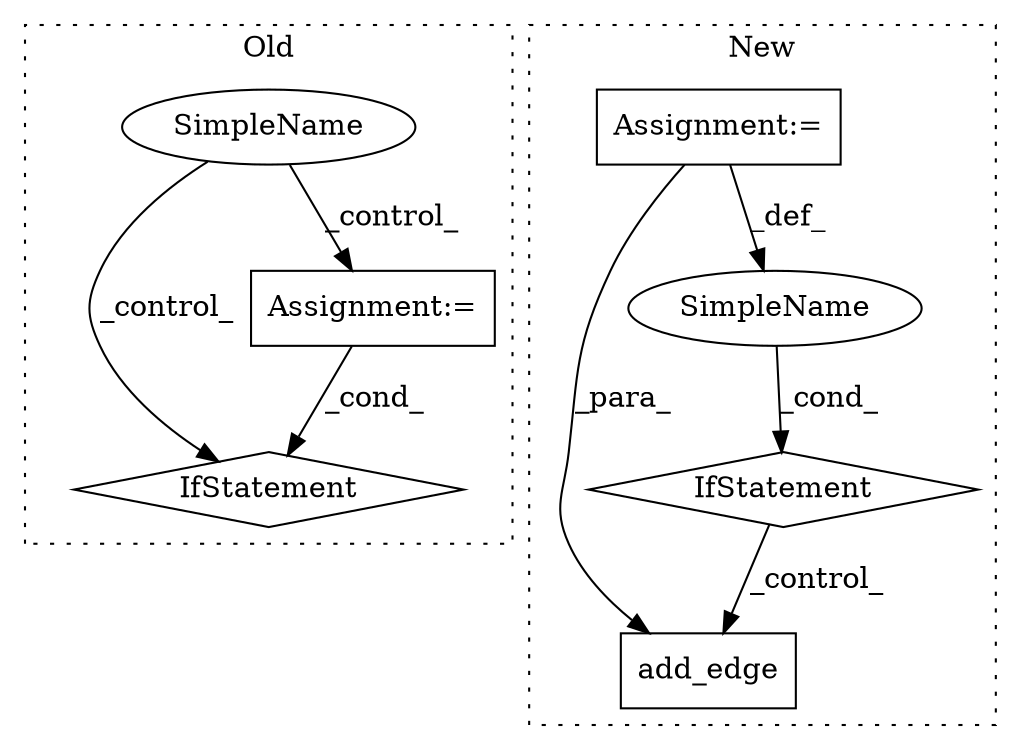 digraph G {
subgraph cluster0 {
1 [label="IfStatement" a="25" s="2473,2492" l="4,2" shape="diamond"];
6 [label="Assignment:=" a="7" s="2390" l="1" shape="box"];
7 [label="SimpleName" a="42" s="" l="" shape="ellipse"];
label = "Old";
style="dotted";
}
subgraph cluster1 {
2 [label="add_edge" a="32" s="1290,1319" l="9,1" shape="box"];
3 [label="Assignment:=" a="7" s="1092" l="10" shape="box"];
4 [label="IfStatement" a="25" s="1243,1270" l="4,2" shape="diamond"];
5 [label="SimpleName" a="42" s="" l="" shape="ellipse"];
label = "New";
style="dotted";
}
3 -> 5 [label="_def_"];
3 -> 2 [label="_para_"];
4 -> 2 [label="_control_"];
5 -> 4 [label="_cond_"];
6 -> 1 [label="_cond_"];
7 -> 1 [label="_control_"];
7 -> 6 [label="_control_"];
}